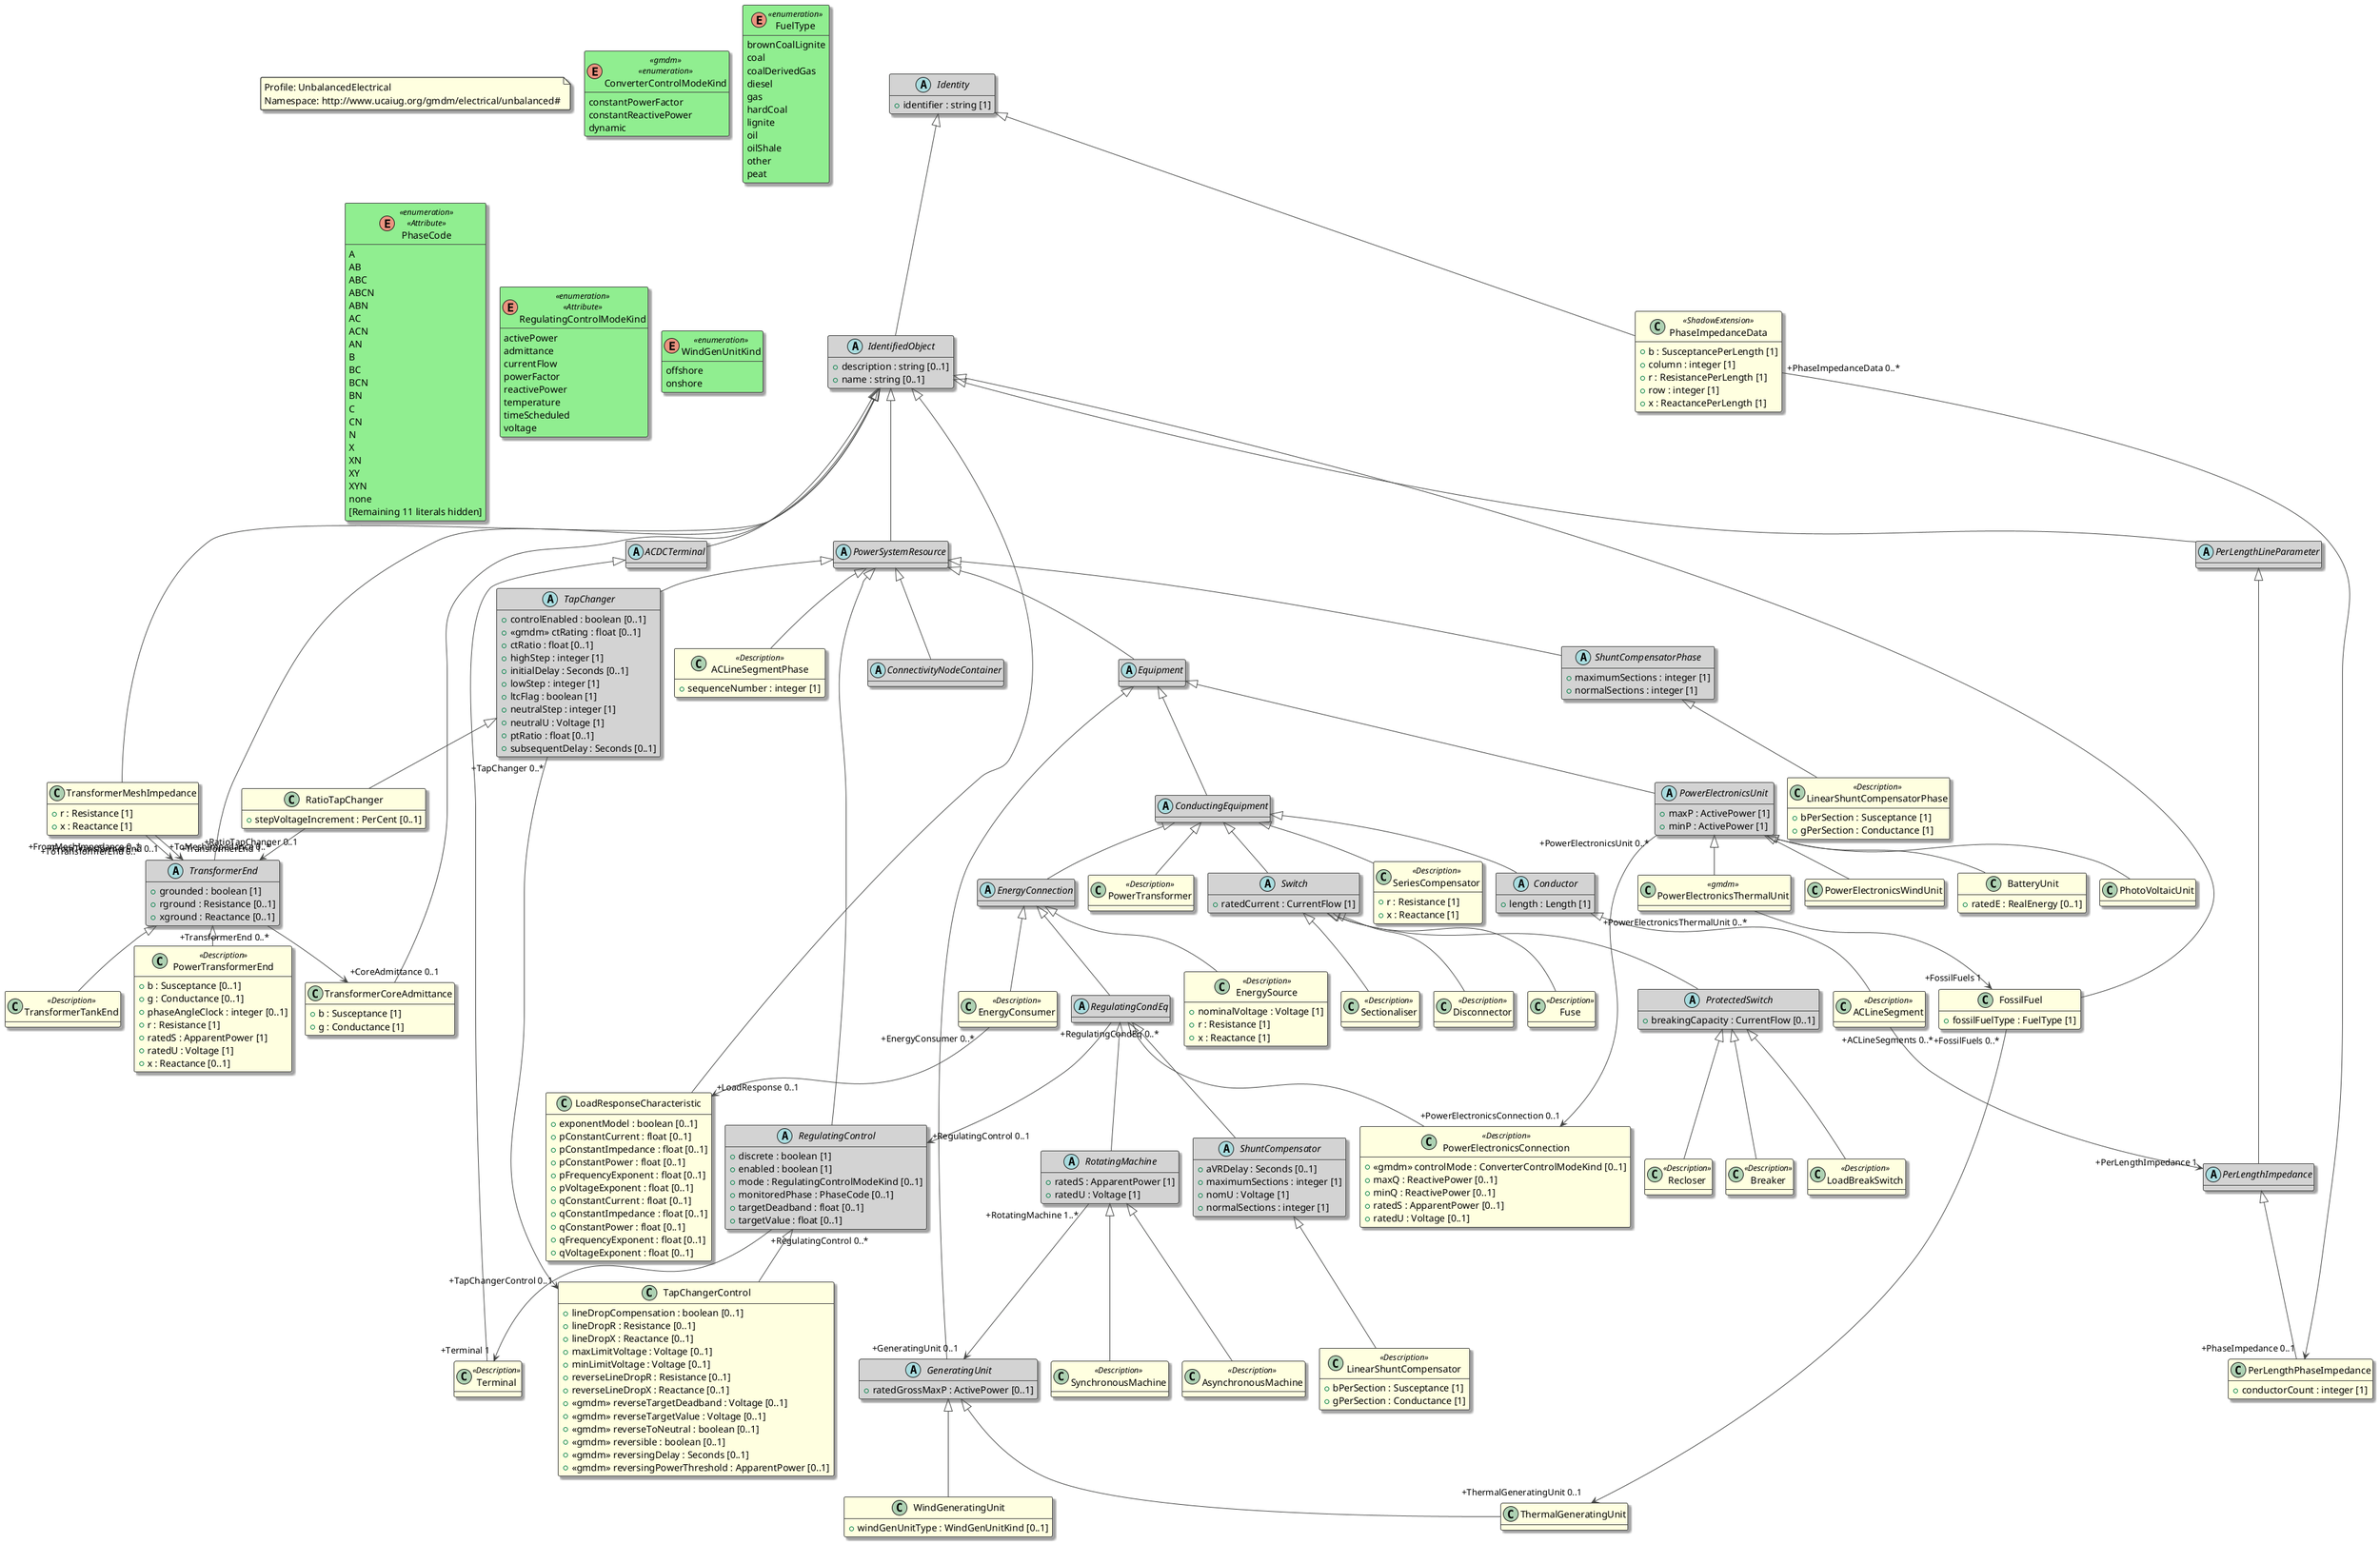 @startuml
top to bottom direction
hide empty methods

' Here we adjust the horizontal spacing for better spatial rendering (the PlantUML default is ~20)
skinparam nodesep 20
' Here we adjust the vertical spacing for better spatial rendering (the PlantUML default is ~30)
skinparam ranksep 30

skinparam BackgroundColor #FFFFFF
skinparam shadowing false
skinparam RoundCorner 5
skinparam BorderColor #454645
skinparam ArrowColor #454645
skinparam FontColor #000000

skinparam class {
  ' Concrete classes style definition
  BackgroundColor #FFFFE0
  FontColor #000000
  AttributeFontColor #000000
  StereotypeFontColor #000000
  HeaderFontColor #000000
  BorderColor #454645
  BorderThickness 1
  
  ' Abstract classes style definition
  BackgroundColor<<abstract>> #D3D3D3
  FontColor<<abstract>> #000000
  AttributeFontColor<<abstract>> #000000
  StereotypeFontColor<<abstract>> #000000
  HeaderFontColor<<abstract>> #000000
  BorderColor<<abstract>> #454645
  BorderThickness<<abstract>> 1
  
  ' Enumerations style definition
  BackgroundColor<<enumeration>> #90EE90
  FontColor<<enumeration>> #000000
  AttributeFontColor<<enumeration>> #000000
  StereotypeFontColor<<enumeration>> #000000
  HeaderFontColor <<enumeration>> #000000
  BorderColor<<enumeration>> #454645
  BorderThickness<<enumeration>> 1
  
  ' CIMDatatypes style definition
  BackgroundColor<<CIMDatatype>> #FFEBCD
  FontColor<<CIMDatatype>> #000000
  AttributeFontColor<<CIMDatatype>> #000000
  StereotypeFontColor<<CIMDatatype>> #000000
  HeaderFontColor<<CIMDatatype>> #000000
  BorderColor<<CIMDatatype>> #454645
  BorderThickness<<CIMDatatype>> 1
  
  ' Compound classes style definition
  BackgroundColor<<Compound>> #FFEBCD
  FontColor<<Compound>> #000000
  AttributeFontColor<<Compound>> #000000
  StereotypeFontColor<<Compound>> #000000
  HeaderFontColor<<Compound>> #000000
  BorderColor<<Compound>> #454645
  BorderThickness<<Compound>> 1
  
  ' Primitive classes style definition
  BackgroundColor<<Primitive>> #E6E6FF
  FontColor<<Primitive>> #000000
  AttributeFontColor<<Primitive>> #000000
  StereotypeFontColor<<Primitive>> #000000
  HeaderFontColor<<Primitive>> #000000
  BorderColor<<Primitive>> #454645
  BorderThickness<<Primitive>> 1
  
  ' Errors classes style definition
  BackgroundColor<<error>> #FFC0CB
  FontColor<<error>> #000000
  AttributeFontColor<<error>> #000000
  StereotypeFontColor<<error>> #000000
  HeaderFontColor<<error>> #000000
  BorderColor<<error>> #454645
  BorderThickness<<error>> 1
}
skinparam shadowing true

hide <<abstract>> stereotype
hide <<error>> stereotype


skinparam note {
  BorderColor #454645
  BorderThickness 1.5
  FontSize 14
  Font Bold
  FontColor #000000
}
' Add a note towards the upper left corner of the diagram
note as UnbalancedElectricalNote #lightyellow
   Profile: UnbalancedElectrical
   Namespace: http://www.ucaiug.org/gmdm/electrical/unbalanced#
end note

' ACDCTerminal inherits from IdentifiedObject
abstract class ACDCTerminal  <<abstract>> {
}

IdentifiedObject <|-- ACDCTerminal

' ACLineSegment inherits from Conductor
class ACLineSegment <<Description>>  {
}

Conductor <|-- ACLineSegment
ACLineSegment "+ACLineSegments 0..*" --> "+PerLengthImpedance 1" PerLengthImpedance

' ACLineSegmentPhase inherits from PowerSystemResource
class ACLineSegmentPhase <<Description>>  {
   +sequenceNumber : integer [1]
}

PowerSystemResource <|-- ACLineSegmentPhase

' AsynchronousMachine inherits from RotatingMachine
class AsynchronousMachine <<Description>>  {
}

RotatingMachine <|-- AsynchronousMachine

' BatteryUnit inherits from PowerElectronicsUnit
class BatteryUnit   {
   +ratedE : RealEnergy [0..1]
}

PowerElectronicsUnit <|-- BatteryUnit

' Breaker inherits from ProtectedSwitch
class Breaker <<Description>>  {
}

ProtectedSwitch <|-- Breaker

' ConductingEquipment inherits from Equipment
abstract class ConductingEquipment  <<abstract>> {
}

Equipment <|-- ConductingEquipment

' Conductor inherits from ConductingEquipment
abstract class Conductor  <<abstract>> {
   +length : Length [1]
}

ConductingEquipment <|-- Conductor

' ConnectivityNodeContainer inherits from PowerSystemResource
abstract class ConnectivityNodeContainer  <<abstract>> {
}

PowerSystemResource <|-- ConnectivityNodeContainer

' Enumeration ConverterControlModeKind
enum ConverterControlModeKind <<gmdm>><<enumeration>>  {
   constantPowerFactor
   constantReactivePower
   dynamic
}

' Disconnector inherits from Switch
class Disconnector <<Description>>  {
}

Switch <|-- Disconnector

' EnergyConnection inherits from ConductingEquipment
abstract class EnergyConnection  <<abstract>> {
}

ConductingEquipment <|-- EnergyConnection

' EnergyConsumer inherits from EnergyConnection
class EnergyConsumer <<Description>>  {
}

EnergyConnection <|-- EnergyConsumer
EnergyConsumer "+EnergyConsumer 0..*" --> "+LoadResponse 0..1" LoadResponseCharacteristic

' EnergySource inherits from EnergyConnection
class EnergySource <<Description>>  {
   +nominalVoltage : Voltage [1]
   +r : Resistance [1]
   +x : Reactance [1]
}

EnergyConnection <|-- EnergySource

' Equipment inherits from PowerSystemResource
abstract class Equipment  <<abstract>> {
}

PowerSystemResource <|-- Equipment

' FossilFuel inherits from IdentifiedObject
class FossilFuel   {
   +fossilFuelType : FuelType [1]
}

IdentifiedObject <|-- FossilFuel
FossilFuel "+FossilFuels 0..*" --> "+ThermalGeneratingUnit 0..1" ThermalGeneratingUnit

' Enumeration FuelType
enum FuelType <<enumeration>>  {
   brownCoalLignite
   coal
   coalDerivedGas
   diesel
   gas
   hardCoal
   lignite
   oil
   oilShale
   other
   peat
}

' Fuse inherits from Switch
class Fuse <<Description>>  {
}

Switch <|-- Fuse

' GeneratingUnit inherits from Equipment
abstract class GeneratingUnit  <<abstract>> {
   +ratedGrossMaxP : ActivePower [0..1]
}

Equipment <|-- GeneratingUnit

' IdentifiedObject inherits from Identity
abstract class IdentifiedObject  <<abstract>> {
   +description : string [0..1]
   +name : string [0..1]
}

Identity <|-- IdentifiedObject

' Identity
abstract class Identity  <<abstract>> {
   +identifier : string [1]
}


' LinearShuntCompensator inherits from ShuntCompensator
class LinearShuntCompensator <<Description>>  {
   +bPerSection : Susceptance [1]
   +gPerSection : Conductance [1]
}

ShuntCompensator <|-- LinearShuntCompensator

' LinearShuntCompensatorPhase inherits from ShuntCompensatorPhase
class LinearShuntCompensatorPhase <<Description>>  {
   +bPerSection : Susceptance [1]
   +gPerSection : Conductance [1]
}

ShuntCompensatorPhase <|-- LinearShuntCompensatorPhase

' LoadBreakSwitch inherits from ProtectedSwitch
class LoadBreakSwitch <<Description>>  {
}

ProtectedSwitch <|-- LoadBreakSwitch

' LoadResponseCharacteristic inherits from IdentifiedObject
class LoadResponseCharacteristic   {
   +exponentModel : boolean [0..1]
   +pConstantCurrent : float [0..1]
   +pConstantImpedance : float [0..1]
   +pConstantPower : float [0..1]
   +pFrequencyExponent : float [0..1]
   +pVoltageExponent : float [0..1]
   +qConstantCurrent : float [0..1]
   +qConstantImpedance : float [0..1]
   +qConstantPower : float [0..1]
   +qFrequencyExponent : float [0..1]
   +qVoltageExponent : float [0..1]
}

IdentifiedObject <|-- LoadResponseCharacteristic

' PerLengthImpedance inherits from PerLengthLineParameter
abstract class PerLengthImpedance  <<abstract>> {
}

PerLengthLineParameter <|-- PerLengthImpedance

' PerLengthLineParameter inherits from IdentifiedObject
abstract class PerLengthLineParameter  <<abstract>> {
}

IdentifiedObject <|-- PerLengthLineParameter

' PerLengthPhaseImpedance inherits from PerLengthImpedance
class PerLengthPhaseImpedance   {
   +conductorCount : integer [1]
}

PerLengthImpedance <|-- PerLengthPhaseImpedance

' Enumeration PhaseCode
enum PhaseCode <<enumeration>><<Attribute>>  {
   A
   AB
   ABC
   ABCN
   ABN
   AC
   ACN
   AN
   B
   BC
   BCN
   BN
   C
   CN
   N
   X
   XN
   XY
   XYN
   none
   [Remaining 11 literals hidden]
}

' PhaseImpedanceData inherits from Identity
class PhaseImpedanceData <<ShadowExtension>>  {
   +b : SusceptancePerLength [1]
   +column : integer [1]
   +r : ResistancePerLength [1]
   +row : integer [1]
   +x : ReactancePerLength [1]
}

Identity <|-- PhaseImpedanceData
PhaseImpedanceData "+PhaseImpedanceData 0..*" --> "+PhaseImpedance 0..1" PerLengthPhaseImpedance

' PhotoVoltaicUnit inherits from PowerElectronicsUnit
class PhotoVoltaicUnit   {
}

PowerElectronicsUnit <|-- PhotoVoltaicUnit

' PowerElectronicsConnection inherits from RegulatingCondEq
class PowerElectronicsConnection <<Description>>  {
   +<<gmdm>> controlMode : ConverterControlModeKind [0..1]
   +maxQ : ReactivePower [0..1]
   +minQ : ReactivePower [0..1]
   +ratedS : ApparentPower [0..1]
   +ratedU : Voltage [0..1]
}

RegulatingCondEq <|-- PowerElectronicsConnection

' PowerElectronicsThermalUnit inherits from PowerElectronicsUnit
class PowerElectronicsThermalUnit <<gmdm>>  {
}

PowerElectronicsUnit <|-- PowerElectronicsThermalUnit
PowerElectronicsThermalUnit "+PowerElectronicsThermalUnit 0..*" --> "+FossilFuels 1" FossilFuel

' PowerElectronicsUnit inherits from Equipment
abstract class PowerElectronicsUnit  <<abstract>> {
   +maxP : ActivePower [1]
   +minP : ActivePower [1]
}

Equipment <|-- PowerElectronicsUnit
PowerElectronicsUnit "+PowerElectronicsUnit 0..*" --> "+PowerElectronicsConnection 0..1" PowerElectronicsConnection

' PowerElectronicsWindUnit inherits from PowerElectronicsUnit
class PowerElectronicsWindUnit   {
}

PowerElectronicsUnit <|-- PowerElectronicsWindUnit

' PowerSystemResource inherits from IdentifiedObject
abstract class PowerSystemResource  <<abstract>> {
}

IdentifiedObject <|-- PowerSystemResource

' PowerTransformer inherits from ConductingEquipment
class PowerTransformer <<Description>>  {
}

ConductingEquipment <|-- PowerTransformer

' PowerTransformerEnd inherits from TransformerEnd
class PowerTransformerEnd <<Description>>  {
   +b : Susceptance [0..1]
   +g : Conductance [0..1]
   +phaseAngleClock : integer [0..1]
   +r : Resistance [1]
   +ratedS : ApparentPower [1]
   +ratedU : Voltage [1]
   +x : Reactance [0..1]
}

TransformerEnd <|-- PowerTransformerEnd

' ProtectedSwitch inherits from Switch
abstract class ProtectedSwitch  <<abstract>> {
   +breakingCapacity : CurrentFlow [0..1]
}

Switch <|-- ProtectedSwitch

' RatioTapChanger inherits from TapChanger
class RatioTapChanger   {
   +stepVoltageIncrement : PerCent [0..1]
}

TapChanger <|-- RatioTapChanger
RatioTapChanger "+RatioTapChanger 0..1" --> "+TransformerEnd 1" TransformerEnd

' Recloser inherits from ProtectedSwitch
class Recloser <<Description>>  {
}

ProtectedSwitch <|-- Recloser

' RegulatingCondEq inherits from EnergyConnection
abstract class RegulatingCondEq  <<abstract>> {
}

EnergyConnection <|-- RegulatingCondEq
RegulatingCondEq "+RegulatingCondEq 0..*" --> "+RegulatingControl 0..1" RegulatingControl

' RegulatingControl inherits from PowerSystemResource
abstract class RegulatingControl  <<abstract>> {
   +discrete : boolean [1]
   +enabled : boolean [1]
   +mode : RegulatingControlModeKind [0..1]
   +monitoredPhase : PhaseCode [0..1]
   +targetDeadband : float [0..1]
   +targetValue : float [0..1]
}

PowerSystemResource <|-- RegulatingControl
RegulatingControl "+RegulatingControl 0..*" --> "+Terminal 1" Terminal

' Enumeration RegulatingControlModeKind
enum RegulatingControlModeKind <<enumeration>><<Attribute>>  {
   activePower
   admittance
   currentFlow
   powerFactor
   reactivePower
   temperature
   timeScheduled
   voltage
}

' RotatingMachine inherits from RegulatingCondEq
abstract class RotatingMachine  <<abstract>> {
   +ratedS : ApparentPower [1]
   +ratedU : Voltage [1]
}

RegulatingCondEq <|-- RotatingMachine
RotatingMachine "+RotatingMachine 1..*" --> "+GeneratingUnit 0..1" GeneratingUnit

' Sectionaliser inherits from Switch
class Sectionaliser <<Description>>  {
}

Switch <|-- Sectionaliser

' SeriesCompensator inherits from ConductingEquipment
class SeriesCompensator <<Description>>  {
   +r : Resistance [1]
   +x : Reactance [1]
}

ConductingEquipment <|-- SeriesCompensator

' ShuntCompensator inherits from RegulatingCondEq
abstract class ShuntCompensator  <<abstract>> {
   +aVRDelay : Seconds [0..1]
   +maximumSections : integer [1]
   +nomU : Voltage [1]
   +normalSections : integer [1]
}

RegulatingCondEq <|-- ShuntCompensator

' ShuntCompensatorPhase inherits from PowerSystemResource
abstract class ShuntCompensatorPhase  <<abstract>> {
   +maximumSections : integer [1]
   +normalSections : integer [1]
}

PowerSystemResource <|-- ShuntCompensatorPhase

' Switch inherits from ConductingEquipment
abstract class Switch  <<abstract>> {
   +ratedCurrent : CurrentFlow [1]
}

ConductingEquipment <|-- Switch

' SynchronousMachine inherits from RotatingMachine
class SynchronousMachine <<Description>>  {
}

RotatingMachine <|-- SynchronousMachine

' TapChanger inherits from PowerSystemResource
abstract class TapChanger  <<abstract>> {
   +controlEnabled : boolean [0..1]
   +<<gmdm>> ctRating : float [0..1]
   +ctRatio : float [0..1]
   +highStep : integer [1]
   +initialDelay : Seconds [0..1]
   +lowStep : integer [1]
   +ltcFlag : boolean [1]
   +neutralStep : integer [1]
   +neutralU : Voltage [1]
   +ptRatio : float [0..1]
   +subsequentDelay : Seconds [0..1]
}

PowerSystemResource <|-- TapChanger
TapChanger "+TapChanger 0..*" --> "+TapChangerControl 0..1" TapChangerControl

' TapChangerControl inherits from RegulatingControl
class TapChangerControl   {
   +lineDropCompensation : boolean [0..1]
   +lineDropR : Resistance [0..1]
   +lineDropX : Reactance [0..1]
   +maxLimitVoltage : Voltage [0..1]
   +minLimitVoltage : Voltage [0..1]
   +reverseLineDropR : Resistance [0..1]
   +reverseLineDropX : Reactance [0..1]
   +<<gmdm>> reverseTargetDeadband : Voltage [0..1]
   +<<gmdm>> reverseTargetValue : Voltage [0..1]
   +<<gmdm>> reverseToNeutral : boolean [0..1]
   +<<gmdm>> reversible : boolean [0..1]
   +<<gmdm>> reversingDelay : Seconds [0..1]
   +<<gmdm>> reversingPowerThreshold : ApparentPower [0..1]
}

RegulatingControl <|-- TapChangerControl

' Terminal inherits from ACDCTerminal
class Terminal <<Description>>  {
}

ACDCTerminal <|-- Terminal

' ThermalGeneratingUnit inherits from GeneratingUnit
class ThermalGeneratingUnit   {
}

GeneratingUnit <|-- ThermalGeneratingUnit

' TransformerCoreAdmittance inherits from IdentifiedObject
class TransformerCoreAdmittance   {
   +b : Susceptance [1]
   +g : Conductance [1]
}

IdentifiedObject <|-- TransformerCoreAdmittance

' TransformerEnd inherits from IdentifiedObject
abstract class TransformerEnd  <<abstract>> {
   +grounded : boolean [1]
   +rground : Resistance [0..1]
   +xground : Reactance [0..1]
}

IdentifiedObject <|-- TransformerEnd
TransformerEnd "+TransformerEnd 0..*" --> "+CoreAdmittance 0..1" TransformerCoreAdmittance

' TransformerMeshImpedance inherits from IdentifiedObject
class TransformerMeshImpedance   {
   +r : Resistance [1]
   +x : Reactance [1]
}

IdentifiedObject <|-- TransformerMeshImpedance
TransformerMeshImpedance "+FromMeshImpedance 0..*" --> "+FromTransformerEnd 0..1" TransformerEnd
TransformerMeshImpedance "+ToMeshImpedance 0..*" --> "+ToTransformerEnd 0..*" TransformerEnd

' TransformerTankEnd inherits from TransformerEnd
class TransformerTankEnd <<Description>>  {
}

TransformerEnd <|-- TransformerTankEnd

' Enumeration WindGenUnitKind
enum WindGenUnitKind <<enumeration>>  {
   offshore
   onshore
}

' WindGeneratingUnit inherits from GeneratingUnit
class WindGeneratingUnit   {
   +windGenUnitType : WindGenUnitKind [0..1]
}

GeneratingUnit <|-- WindGeneratingUnit

@enduml
